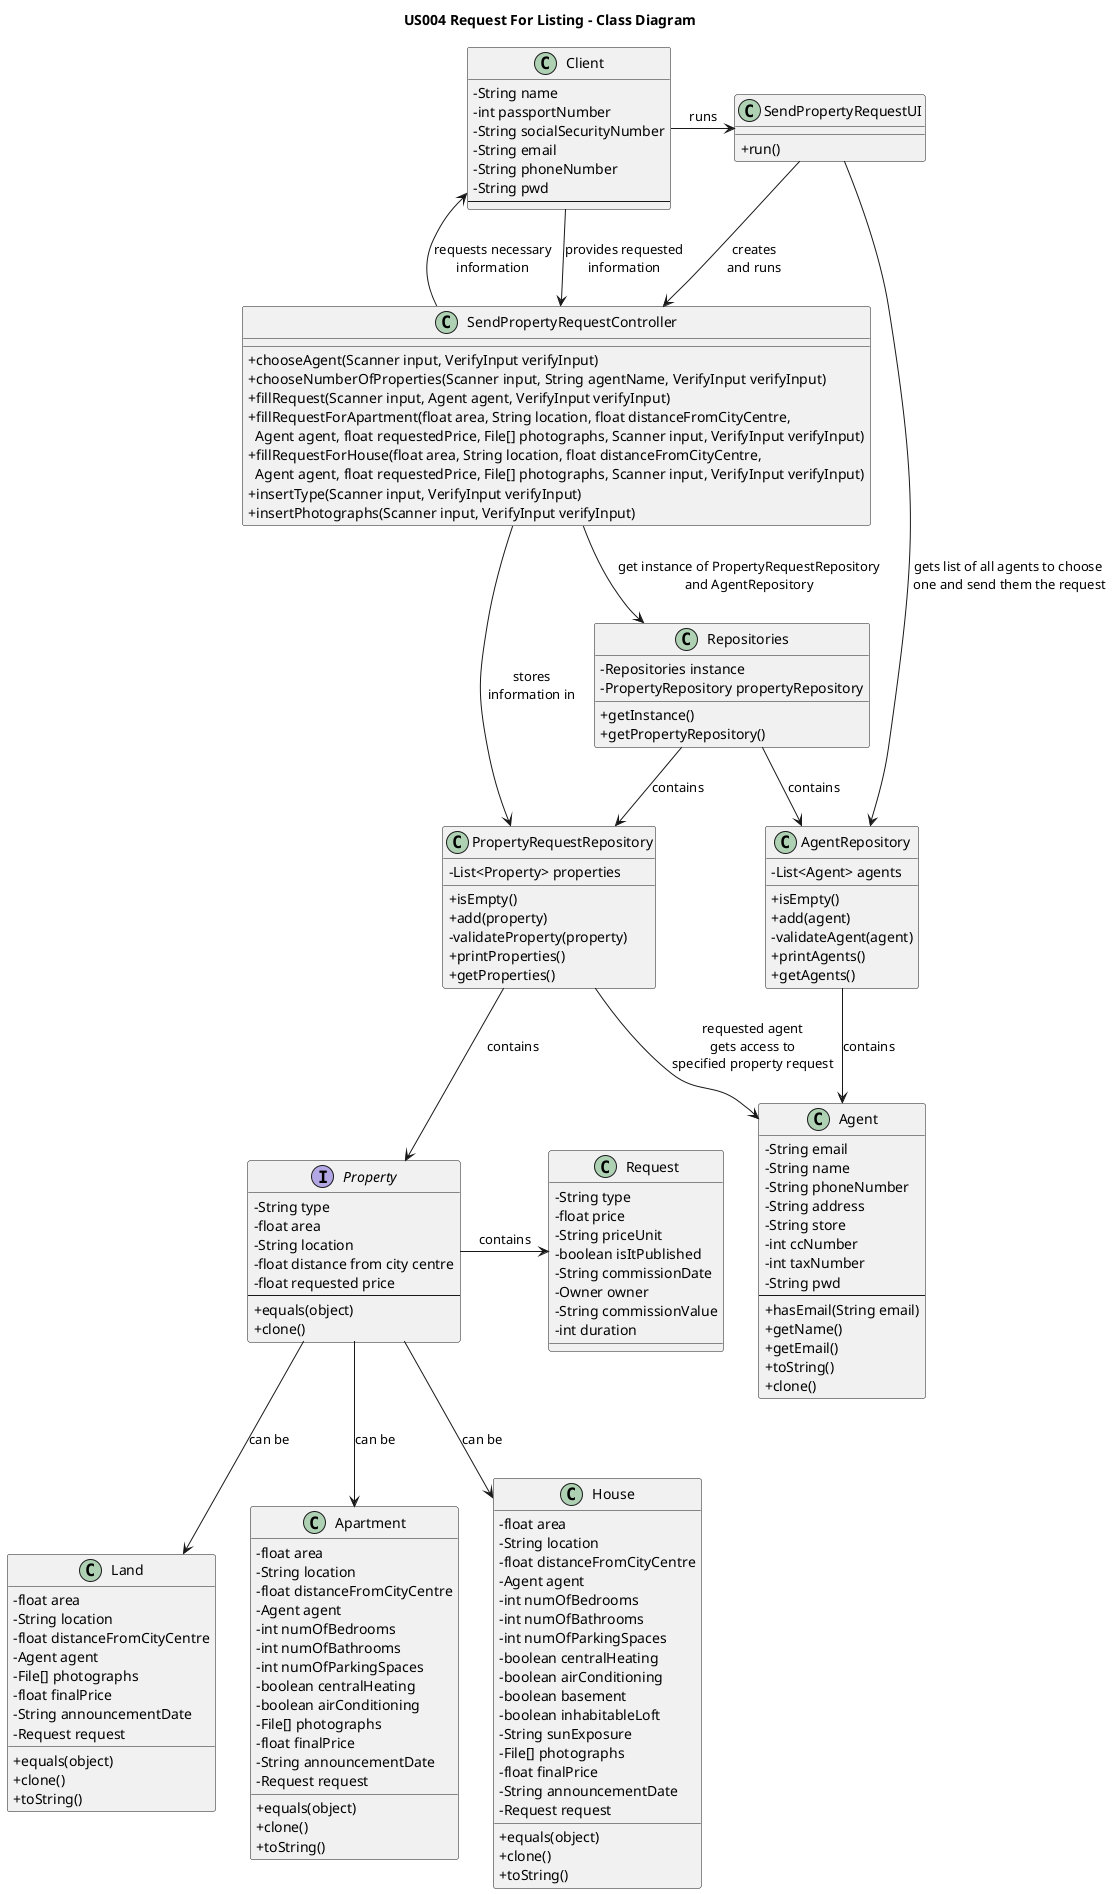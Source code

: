 @startuml
skinparam packageStyle rectangle
skinparam shadowing false
skinparam classAttributeIconSize 0
title US004 Request For Listing - Class Diagram

class Client {
-String name
-int passportNumber
-String socialSecurityNumber
-String email
-String phoneNumber
-String pwd
----
}

class SendPropertyRequestUI{
___
+run()
}

class SendPropertyRequestController{
___
+chooseAgent(Scanner input, VerifyInput verifyInput)
+chooseNumberOfProperties(Scanner input, String agentName, VerifyInput verifyInput)
+fillRequest(Scanner input, Agent agent, VerifyInput verifyInput)
+fillRequestForApartment(float area, String location, float distanceFromCityCentre,\n  Agent agent, float requestedPrice, File[] photographs, Scanner input, VerifyInput verifyInput)
+fillRequestForHouse(float area, String location, float distanceFromCityCentre,\n  Agent agent, float requestedPrice, File[] photographs, Scanner input, VerifyInput verifyInput)
+insertType(Scanner input, VerifyInput verifyInput)
+insertPhotographs(Scanner input, VerifyInput verifyInput)
}

class Agent {
-String email
-String name
-String phoneNumber
-String address
-String store
-int ccNumber
-int taxNumber
-String pwd
----
+hasEmail(String email)
+getName()
+getEmail()
+toString()
+clone()
}

class PropertyRequestRepository {
-List<Property> properties
___
+isEmpty()
+add(property)
-validateProperty(property)
+printProperties()
+getProperties()
}

class AgentRepository {
-List<Agent> agents
___
+isEmpty()
+add(agent)
-validateAgent(agent)
+printAgents()
+getAgents()
}

class Repositories {
-Repositories instance
-PropertyRepository propertyRepository
___
+getInstance()
+getPropertyRepository()
}

interface Property{
-String type
-float area
-String location
-float distance from city centre
-float requested price
---
+equals(object)
+clone()
}

class Request{
-String type
-float price
-String priceUnit
-boolean isItPublished
-String commissionDate
-Owner owner
-String commissionValue
-int duration
}

class Land{
-float area
-String location
-float distanceFromCityCentre
-Agent agent
-File[] photographs
-float finalPrice
-String announcementDate
-Request request
___
+equals(object)
+clone()
+toString()
}

class Apartment {
-float area
-String location
-float distanceFromCityCentre
-Agent agent
-int numOfBedrooms
-int numOfBathrooms
-int numOfParkingSpaces
-boolean centralHeating
-boolean airConditioning
-File[] photographs
-float finalPrice
-String announcementDate
-Request request
___
+equals(object)
+clone()
+toString()
}

class House {
-float area
-String location
-float distanceFromCityCentre
-Agent agent
-int numOfBedrooms
-int numOfBathrooms
-int numOfParkingSpaces
-boolean centralHeating
-boolean airConditioning
-boolean basement
-boolean inhabitableLoft
-String sunExposure
-File[] photographs
-float finalPrice
-String announcementDate
-Request request
___
+equals(object)
+clone()
+toString()
}

Client -> SendPropertyRequestUI : runs
SendPropertyRequestUI --> SendPropertyRequestController : creates\nand runs

SendPropertyRequestUI -> AgentRepository : gets list of all agents to choose\n one and send them the request
SendPropertyRequestController --> Repositories :   get instance of PropertyRequestRepository\nand AgentRepository
Repositories --> PropertyRequestRepository : contains
Repositories --> AgentRepository : contains

SendPropertyRequestController -> Client : requests necessary\ninformation
Client -> SendPropertyRequestController : provides requested\ninformation
SendPropertyRequestController -> PropertyRequestRepository : stores\ninformation in
PropertyRequestRepository -> Agent : requested agent\ngets access to\nspecified property request

PropertyRequestRepository --> Property : contains
AgentRepository --> Agent : contains

Property -> Request : contains

Property --> Apartment : can be
Property --> House : can be
Property --> Land : can be

@enduml